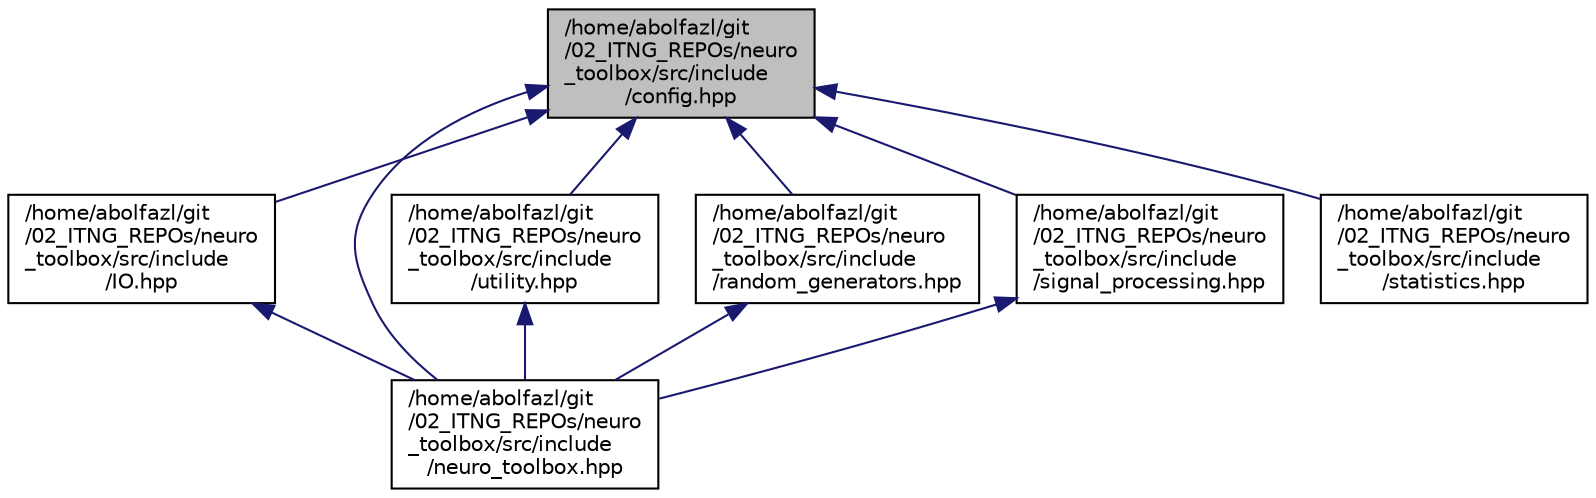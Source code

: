 digraph "/home/abolfazl/git/02_ITNG_REPOs/neuro_toolbox/src/include/config.hpp"
{
  edge [fontname="Helvetica",fontsize="10",labelfontname="Helvetica",labelfontsize="10"];
  node [fontname="Helvetica",fontsize="10",shape=record];
  Node18 [label="/home/abolfazl/git\l/02_ITNG_REPOs/neuro\l_toolbox/src/include\l/config.hpp",height=0.2,width=0.4,color="black", fillcolor="grey75", style="filled", fontcolor="black"];
  Node18 -> Node19 [dir="back",color="midnightblue",fontsize="10",style="solid",fontname="Helvetica"];
  Node19 [label="/home/abolfazl/git\l/02_ITNG_REPOs/neuro\l_toolbox/src/include\l/IO.hpp",height=0.2,width=0.4,color="black", fillcolor="white", style="filled",URL="$IO_8hpp.html"];
  Node19 -> Node20 [dir="back",color="midnightblue",fontsize="10",style="solid",fontname="Helvetica"];
  Node20 [label="/home/abolfazl/git\l/02_ITNG_REPOs/neuro\l_toolbox/src/include\l/neuro_toolbox.hpp",height=0.2,width=0.4,color="black", fillcolor="white", style="filled",URL="$neuro__toolbox_8hpp.html"];
  Node18 -> Node20 [dir="back",color="midnightblue",fontsize="10",style="solid",fontname="Helvetica"];
  Node18 -> Node21 [dir="back",color="midnightblue",fontsize="10",style="solid",fontname="Helvetica"];
  Node21 [label="/home/abolfazl/git\l/02_ITNG_REPOs/neuro\l_toolbox/src/include\l/utility.hpp",height=0.2,width=0.4,color="black", fillcolor="white", style="filled",URL="$utility_8hpp.html"];
  Node21 -> Node20 [dir="back",color="midnightblue",fontsize="10",style="solid",fontname="Helvetica"];
  Node18 -> Node22 [dir="back",color="midnightblue",fontsize="10",style="solid",fontname="Helvetica"];
  Node22 [label="/home/abolfazl/git\l/02_ITNG_REPOs/neuro\l_toolbox/src/include\l/random_generators.hpp",height=0.2,width=0.4,color="black", fillcolor="white", style="filled",URL="$random__generators_8hpp.html"];
  Node22 -> Node20 [dir="back",color="midnightblue",fontsize="10",style="solid",fontname="Helvetica"];
  Node18 -> Node23 [dir="back",color="midnightblue",fontsize="10",style="solid",fontname="Helvetica"];
  Node23 [label="/home/abolfazl/git\l/02_ITNG_REPOs/neuro\l_toolbox/src/include\l/signal_processing.hpp",height=0.2,width=0.4,color="black", fillcolor="white", style="filled",URL="$signal__processing_8hpp.html"];
  Node23 -> Node20 [dir="back",color="midnightblue",fontsize="10",style="solid",fontname="Helvetica"];
  Node18 -> Node24 [dir="back",color="midnightblue",fontsize="10",style="solid",fontname="Helvetica"];
  Node24 [label="/home/abolfazl/git\l/02_ITNG_REPOs/neuro\l_toolbox/src/include\l/statistics.hpp",height=0.2,width=0.4,color="black", fillcolor="white", style="filled",URL="$statistics_8hpp.html"];
}
